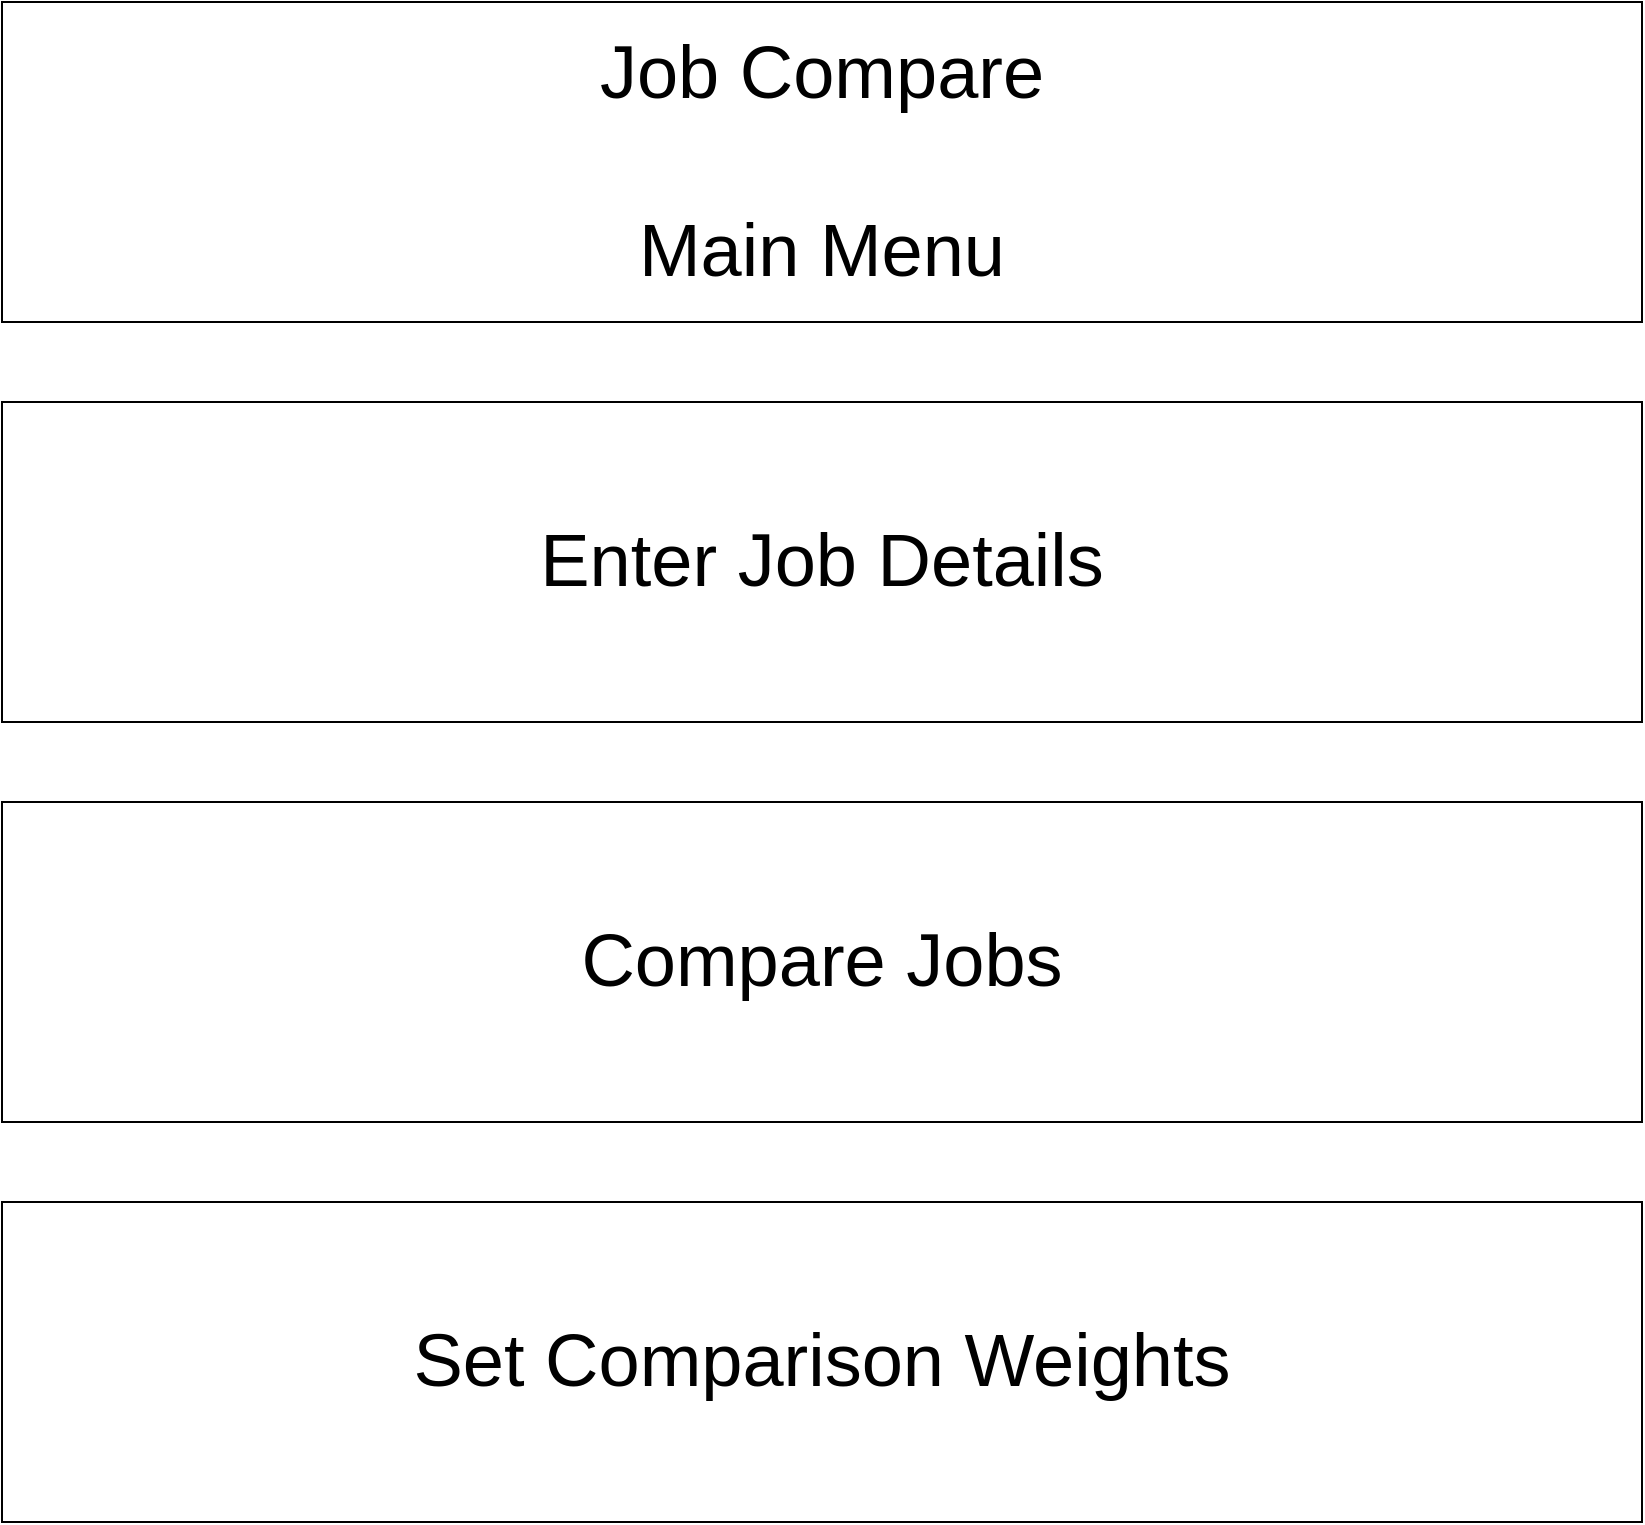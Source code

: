<mxfile version="13.3.0" type="device"><diagram id="N0yM0Jl08GsuduINPDE6" name="Page-1"><mxGraphModel dx="1422" dy="753" grid="1" gridSize="10" guides="1" tooltips="1" connect="1" arrows="1" fold="1" page="1" pageScale="1" pageWidth="900" pageHeight="1600" math="0" shadow="0"><root><mxCell id="0"/><mxCell id="1" parent="0"/><mxCell id="_dRo2tbJvzJgJwvBbE8M-1" value="&lt;font style=&quot;font-size: 37px&quot;&gt;Job Compare&lt;br&gt;&lt;br&gt;Main Menu&lt;/font&gt;" style="rounded=0;whiteSpace=wrap;html=1;" vertex="1" parent="1"><mxGeometry x="40" y="40" width="820" height="160" as="geometry"/></mxCell><mxCell id="_dRo2tbJvzJgJwvBbE8M-2" value="&lt;span style=&quot;font-size: 37px&quot;&gt;Enter Job Details&lt;/span&gt;" style="rounded=0;whiteSpace=wrap;html=1;" vertex="1" parent="1"><mxGeometry x="40" y="240" width="820" height="160" as="geometry"/></mxCell><mxCell id="_dRo2tbJvzJgJwvBbE8M-3" value="&lt;span style=&quot;font-size: 37px&quot;&gt;Compare Jobs&lt;/span&gt;&lt;span style=&quot;color: rgba(0 , 0 , 0 , 0) ; font-family: monospace ; font-size: 0px&quot;&gt;%3CmxGraphModel%3E%3Croot%3E%3CmxCell%20id%3D%220%22%2F%3E%3CmxCell%20id%3D%221%22%20parent%3D%220%22%2F%3E%3CmxCell%20id%3D%222%22%20value%3D%22%26lt%3Bspan%20style%3D%26quot%3Bfont-size%3A%2037px%26quot%3B%26gt%3BEnter%20Job%20Details%26lt%3B%2Fspan%26gt%3B%22%20style%3D%22rounded%3D0%3BwhiteSpace%3Dwrap%3Bhtml%3D1%3B%22%20vertex%3D%221%22%20parent%3D%221%22%3E%3CmxGeometry%20x%3D%2240%22%20y%3D%22240%22%20width%3D%22820%22%20height%3D%22160%22%20as%3D%22geometry%22%2F%3E%3C%2FmxCell%3E%3C%2Froot%3E%3C%2FmxGraphModel%3E&lt;/span&gt;" style="rounded=0;whiteSpace=wrap;html=1;" vertex="1" parent="1"><mxGeometry x="40" y="440" width="820" height="160" as="geometry"/></mxCell><mxCell id="_dRo2tbJvzJgJwvBbE8M-5" value="&lt;span style=&quot;font-size: 37px&quot;&gt;Set Comparison Weights&lt;/span&gt;" style="rounded=0;whiteSpace=wrap;html=1;" vertex="1" parent="1"><mxGeometry x="40" y="640" width="820" height="160" as="geometry"/></mxCell><mxCell id="_dRo2tbJvzJgJwvBbE8M-6" value="&lt;span style=&quot;font-size: 37px&quot;&gt;Enter Job Details&lt;/span&gt;" style="rounded=0;whiteSpace=wrap;html=1;" vertex="1" parent="1"><mxGeometry x="40" y="240" width="820" height="160" as="geometry"/></mxCell><mxCell id="_dRo2tbJvzJgJwvBbE8M-7" value="&lt;span style=&quot;font-size: 37px&quot;&gt;Compare Jobs&lt;/span&gt;&lt;span style=&quot;color: rgba(0 , 0 , 0 , 0) ; font-family: monospace ; font-size: 0px&quot;&gt;%3CmxGraphModel%3E%3Croot%3E%3CmxCell%20id%3D%220%22%2F%3E%3CmxCell%20id%3D%221%22%20parent%3D%220%22%2F%3E%3CmxCell%20id%3D%222%22%20value%3D%22%26lt%3Bspan%20style%3D%26quot%3Bfont-size%3A%2037px%26quot%3B%26gt%3BEnter%20Job%20Details%26lt%3B%2Fspan%26gt%3B%22%20style%3D%22rounded%3D0%3BwhiteSpace%3Dwrap%3Bhtml%3D1%3B%22%20vertex%3D%221%22%20parent%3D%221%22%3E%3CmxGeometry%20x%3D%2240%22%20y%3D%22240%22%20width%3D%22820%22%20height%3D%22160%22%20as%3D%22geometry%22%2F%3E%3C%2FmxCell%3E%3C%2Froot%3E%3C%2FmxGraphModel%3E&lt;/span&gt;" style="rounded=0;whiteSpace=wrap;html=1;" vertex="1" parent="1"><mxGeometry x="40" y="440" width="820" height="160" as="geometry"/></mxCell></root></mxGraphModel></diagram></mxfile>